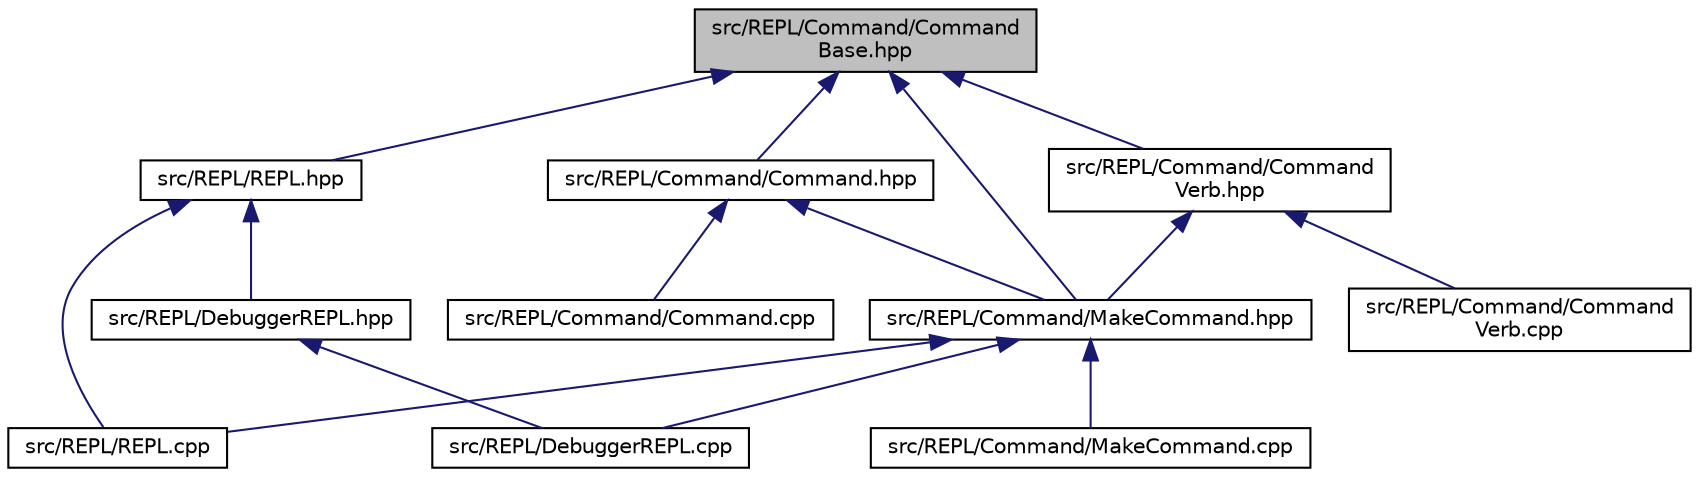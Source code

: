 digraph "src/REPL/Command/CommandBase.hpp"
{
  edge [fontname="Helvetica",fontsize="10",labelfontname="Helvetica",labelfontsize="10"];
  node [fontname="Helvetica",fontsize="10",shape=record];
  Node6 [label="src/REPL/Command/Command\lBase.hpp",height=0.2,width=0.4,color="black", fillcolor="grey75", style="filled", fontcolor="black"];
  Node6 -> Node7 [dir="back",color="midnightblue",fontsize="10",style="solid",fontname="Helvetica"];
  Node7 [label="src/REPL/Command/Command.hpp",height=0.2,width=0.4,color="black", fillcolor="white", style="filled",URL="$_command_8hpp.html"];
  Node7 -> Node8 [dir="back",color="midnightblue",fontsize="10",style="solid",fontname="Helvetica"];
  Node8 [label="src/REPL/Command/Command.cpp",height=0.2,width=0.4,color="black", fillcolor="white", style="filled",URL="$_command_8cpp.html"];
  Node7 -> Node9 [dir="back",color="midnightblue",fontsize="10",style="solid",fontname="Helvetica"];
  Node9 [label="src/REPL/Command/MakeCommand.hpp",height=0.2,width=0.4,color="black", fillcolor="white", style="filled",URL="$_make_command_8hpp.html"];
  Node9 -> Node10 [dir="back",color="midnightblue",fontsize="10",style="solid",fontname="Helvetica"];
  Node10 [label="src/REPL/Command/MakeCommand.cpp",height=0.2,width=0.4,color="black", fillcolor="white", style="filled",URL="$_make_command_8cpp.html"];
  Node9 -> Node11 [dir="back",color="midnightblue",fontsize="10",style="solid",fontname="Helvetica"];
  Node11 [label="src/REPL/DebuggerREPL.cpp",height=0.2,width=0.4,color="black", fillcolor="white", style="filled",URL="$_debugger_r_e_p_l_8cpp.html"];
  Node9 -> Node12 [dir="back",color="midnightblue",fontsize="10",style="solid",fontname="Helvetica"];
  Node12 [label="src/REPL/REPL.cpp",height=0.2,width=0.4,color="black", fillcolor="white", style="filled",URL="$_r_e_p_l_8cpp.html"];
  Node6 -> Node13 [dir="back",color="midnightblue",fontsize="10",style="solid",fontname="Helvetica"];
  Node13 [label="src/REPL/Command/Command\lVerb.hpp",height=0.2,width=0.4,color="black", fillcolor="white", style="filled",URL="$_command_verb_8hpp.html"];
  Node13 -> Node14 [dir="back",color="midnightblue",fontsize="10",style="solid",fontname="Helvetica"];
  Node14 [label="src/REPL/Command/Command\lVerb.cpp",height=0.2,width=0.4,color="black", fillcolor="white", style="filled",URL="$_command_verb_8cpp.html"];
  Node13 -> Node9 [dir="back",color="midnightblue",fontsize="10",style="solid",fontname="Helvetica"];
  Node6 -> Node9 [dir="back",color="midnightblue",fontsize="10",style="solid",fontname="Helvetica"];
  Node6 -> Node15 [dir="back",color="midnightblue",fontsize="10",style="solid",fontname="Helvetica"];
  Node15 [label="src/REPL/REPL.hpp",height=0.2,width=0.4,color="black", fillcolor="white", style="filled",URL="$_r_e_p_l_8hpp.html"];
  Node15 -> Node16 [dir="back",color="midnightblue",fontsize="10",style="solid",fontname="Helvetica"];
  Node16 [label="src/REPL/DebuggerREPL.hpp",height=0.2,width=0.4,color="black", fillcolor="white", style="filled",URL="$_debugger_r_e_p_l_8hpp.html"];
  Node16 -> Node11 [dir="back",color="midnightblue",fontsize="10",style="solid",fontname="Helvetica"];
  Node15 -> Node12 [dir="back",color="midnightblue",fontsize="10",style="solid",fontname="Helvetica"];
}
